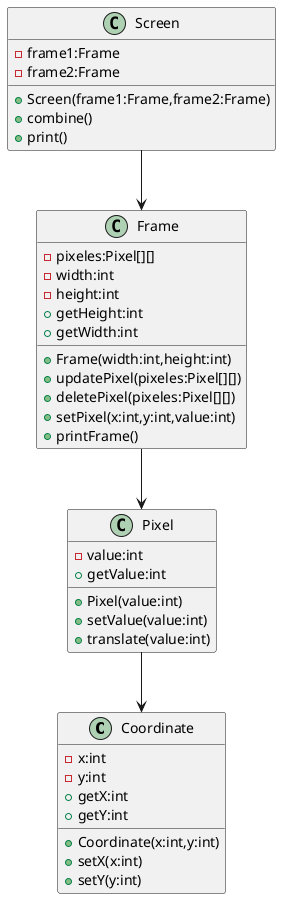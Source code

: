 @startuml

class Coordinate{
    -x:int
    -y:int
    +Coordinate(x:int,y:int)
    +getX:int
    +getY:int
    +setX(x:int)
    +setY(y:int)
}

class Pixel{
    -value:int
    +Pixel(value:int)
    +getValue:int
    +setValue(value:int)
    +translate(value:int)
}

class Frame{
    -pixeles:Pixel[][]
    -width:int
    -height:int
    +Frame(width:int,height:int)
    +updatePixel(pixeles:Pixel[][])
    +deletePixel(pixeles:Pixel[][])
    +setPixel(x:int,y:int,value:int)
    +getHeight:int
    +getWidth:int
    +printFrame()  
}

class Screen{
    -frame1:Frame
    -frame2:Frame
    +Screen(frame1:Frame,frame2:Frame)
    +combine()
    +print()
}

Screen --> Frame
Frame --> Pixel
Pixel --> Coordinate
@enduml
